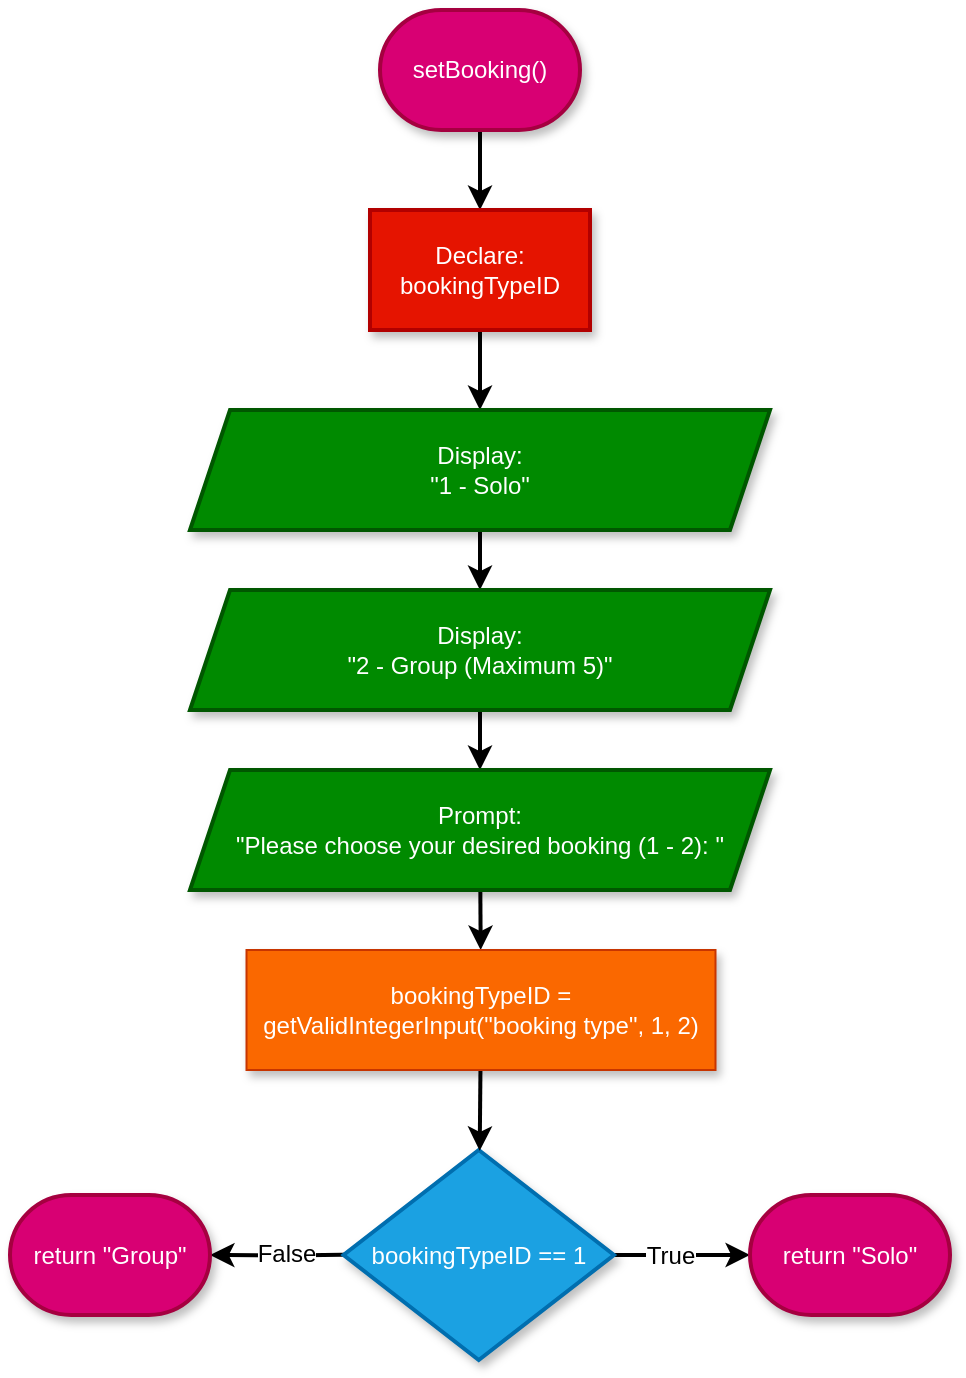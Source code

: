<mxfile version="27.0.9">
  <diagram name="Page-1" id="dnzu7oyWVo4Xms6MdmBO">
    <mxGraphModel dx="755" dy="780" grid="1" gridSize="10" guides="1" tooltips="1" connect="1" arrows="1" fold="1" page="1" pageScale="1" pageWidth="850" pageHeight="1100" math="0" shadow="0">
      <root>
        <mxCell id="0" />
        <mxCell id="1" parent="0" />
        <mxCell id="humPAuwe_XTdWQdzUGlo-5" value="" style="edgeStyle=orthogonalEdgeStyle;rounded=0;orthogonalLoop=1;jettySize=auto;html=1;strokeWidth=2;" parent="1" source="humPAuwe_XTdWQdzUGlo-1" target="humPAuwe_XTdWQdzUGlo-4" edge="1">
          <mxGeometry relative="1" as="geometry" />
        </mxCell>
        <mxCell id="humPAuwe_XTdWQdzUGlo-1" value="setBooking()" style="strokeWidth=2;html=1;shape=mxgraph.flowchart.terminator;whiteSpace=wrap;fillColor=#d80073;fontColor=#ffffff;strokeColor=#A50040;shadow=1;" parent="1" vertex="1">
          <mxGeometry x="375" y="40" width="100" height="60" as="geometry" />
        </mxCell>
        <mxCell id="humPAuwe_XTdWQdzUGlo-7" value="" style="rounded=0;orthogonalLoop=1;jettySize=auto;html=1;fontFamily=Helvetica;fontSize=12;fontColor=default;strokeWidth=2;" parent="1" source="humPAuwe_XTdWQdzUGlo-4" target="humPAuwe_XTdWQdzUGlo-6" edge="1">
          <mxGeometry relative="1" as="geometry" />
        </mxCell>
        <mxCell id="humPAuwe_XTdWQdzUGlo-4" value="Declare:&lt;br&gt;bookingTypeID" style="whiteSpace=wrap;html=1;fillColor=#e51400;strokeColor=#B20000;strokeWidth=2;fontColor=#ffffff;shadow=1;" parent="1" vertex="1">
          <mxGeometry x="370" y="140" width="110" height="60" as="geometry" />
        </mxCell>
        <mxCell id="humPAuwe_XTdWQdzUGlo-9" value="" style="edgeStyle=orthogonalEdgeStyle;rounded=0;orthogonalLoop=1;jettySize=auto;html=1;fontFamily=Helvetica;fontSize=12;fontColor=default;strokeWidth=2;" parent="1" source="humPAuwe_XTdWQdzUGlo-6" target="humPAuwe_XTdWQdzUGlo-8" edge="1">
          <mxGeometry relative="1" as="geometry" />
        </mxCell>
        <mxCell id="humPAuwe_XTdWQdzUGlo-6" value="Display:&lt;br&gt;&quot;1 - Solo&quot;" style="shape=parallelogram;perimeter=parallelogramPerimeter;whiteSpace=wrap;html=1;fixedSize=1;fillColor=#008a00;strokeColor=#005700;strokeWidth=2;fontColor=#ffffff;shadow=1;" parent="1" vertex="1">
          <mxGeometry x="280" y="240" width="290" height="60" as="geometry" />
        </mxCell>
        <mxCell id="humPAuwe_XTdWQdzUGlo-11" value="" style="edgeStyle=orthogonalEdgeStyle;rounded=0;orthogonalLoop=1;jettySize=auto;html=1;fontFamily=Helvetica;fontSize=12;fontColor=default;strokeWidth=2;" parent="1" source="humPAuwe_XTdWQdzUGlo-8" target="humPAuwe_XTdWQdzUGlo-10" edge="1">
          <mxGeometry relative="1" as="geometry" />
        </mxCell>
        <mxCell id="humPAuwe_XTdWQdzUGlo-8" value="Display:&lt;br&gt;&quot;2 - Group (Maximum 5)&quot;" style="shape=parallelogram;perimeter=parallelogramPerimeter;whiteSpace=wrap;html=1;fixedSize=1;fillColor=#008a00;strokeColor=#005700;strokeWidth=2;fontColor=#ffffff;shadow=1;" parent="1" vertex="1">
          <mxGeometry x="280" y="330" width="290" height="60" as="geometry" />
        </mxCell>
        <mxCell id="5" value="" style="edgeStyle=none;html=1;strokeWidth=2;" parent="1" source="humPAuwe_XTdWQdzUGlo-10" target="4" edge="1">
          <mxGeometry relative="1" as="geometry" />
        </mxCell>
        <mxCell id="humPAuwe_XTdWQdzUGlo-10" value="Prompt:&lt;br&gt;&quot;Please choose your desired booking (1 - 2): &quot;" style="shape=parallelogram;perimeter=parallelogramPerimeter;whiteSpace=wrap;html=1;fixedSize=1;fillColor=#008a00;strokeColor=#005700;strokeWidth=2;fontColor=#ffffff;shadow=1;" parent="1" vertex="1">
          <mxGeometry x="280" y="420" width="290" height="60" as="geometry" />
        </mxCell>
        <mxCell id="humPAuwe_XTdWQdzUGlo-30" value="" style="edgeStyle=orthogonalEdgeStyle;rounded=0;orthogonalLoop=1;jettySize=auto;html=1;fontFamily=Helvetica;fontSize=12;fontColor=default;strokeWidth=2;" parent="1" source="humPAuwe_XTdWQdzUGlo-26" edge="1">
          <mxGeometry relative="1" as="geometry">
            <mxPoint x="560" y="662.5" as="targetPoint" />
          </mxGeometry>
        </mxCell>
        <mxCell id="humPAuwe_XTdWQdzUGlo-33" value="True" style="edgeLabel;html=1;align=center;verticalAlign=middle;resizable=0;points=[];strokeColor=#C73500;strokeWidth=2;fontFamily=Helvetica;fontSize=12;fontColor=default;fillColor=#FA6800;" parent="humPAuwe_XTdWQdzUGlo-30" vertex="1" connectable="0">
          <mxGeometry x="-0.473" y="2" relative="1" as="geometry">
            <mxPoint x="10" y="2" as="offset" />
          </mxGeometry>
        </mxCell>
        <mxCell id="humPAuwe_XTdWQdzUGlo-32" value="" style="edgeStyle=orthogonalEdgeStyle;rounded=0;orthogonalLoop=1;jettySize=auto;html=1;fontFamily=Helvetica;fontSize=12;fontColor=default;entryX=1;entryY=0.5;entryDx=0;entryDy=0;entryPerimeter=0;strokeWidth=2;" parent="1" edge="1">
          <mxGeometry relative="1" as="geometry">
            <mxPoint x="365.5" y="662.21" as="sourcePoint" />
            <mxPoint x="290" y="662.5" as="targetPoint" />
          </mxGeometry>
        </mxCell>
        <mxCell id="humPAuwe_XTdWQdzUGlo-34" value="False" style="edgeLabel;html=1;align=center;verticalAlign=middle;resizable=0;points=[];strokeColor=#C73500;strokeWidth=2;fontFamily=Helvetica;fontSize=12;fontColor=default;fillColor=#FA6800;" parent="humPAuwe_XTdWQdzUGlo-32" vertex="1" connectable="0">
          <mxGeometry x="0.216" y="1" relative="1" as="geometry">
            <mxPoint x="8" y="-2" as="offset" />
          </mxGeometry>
        </mxCell>
        <mxCell id="humPAuwe_XTdWQdzUGlo-26" value="bookingTypeID == 1" style="rhombus;whiteSpace=wrap;html=1;fillColor=#1ba1e2;strokeColor=#006EAF;fontColor=#ffffff;strokeWidth=2;shadow=1;" parent="1" vertex="1">
          <mxGeometry x="356.75" y="610" width="135.25" height="105" as="geometry" />
        </mxCell>
        <mxCell id="6" value="" style="edgeStyle=none;html=1;strokeWidth=2;" parent="1" source="4" target="humPAuwe_XTdWQdzUGlo-26" edge="1">
          <mxGeometry relative="1" as="geometry" />
        </mxCell>
        <mxCell id="4" value="bookingTypeID = getValidIntegerInput(&quot;booking type&quot;, 1, 2)" style="whiteSpace=wrap;html=1;fillColor=#fa6800;fontColor=#FFFFFF;strokeColor=#C73500;shadow=1;" parent="1" vertex="1">
          <mxGeometry x="308.25" y="510" width="234.5" height="60" as="geometry" />
        </mxCell>
        <mxCell id="7" value="return &quot;Solo&quot;" style="strokeWidth=2;html=1;shape=mxgraph.flowchart.terminator;whiteSpace=wrap;fillColor=#d80073;fontColor=#ffffff;strokeColor=#A50040;shadow=1;" parent="1" vertex="1">
          <mxGeometry x="560" y="632.5" width="100" height="60" as="geometry" />
        </mxCell>
        <mxCell id="8" value="return &quot;Group&quot;" style="strokeWidth=2;html=1;shape=mxgraph.flowchart.terminator;whiteSpace=wrap;fillColor=#d80073;fontColor=#ffffff;strokeColor=#A50040;shadow=1;" parent="1" vertex="1">
          <mxGeometry x="190" y="632.5" width="100" height="60" as="geometry" />
        </mxCell>
      </root>
    </mxGraphModel>
  </diagram>
</mxfile>
